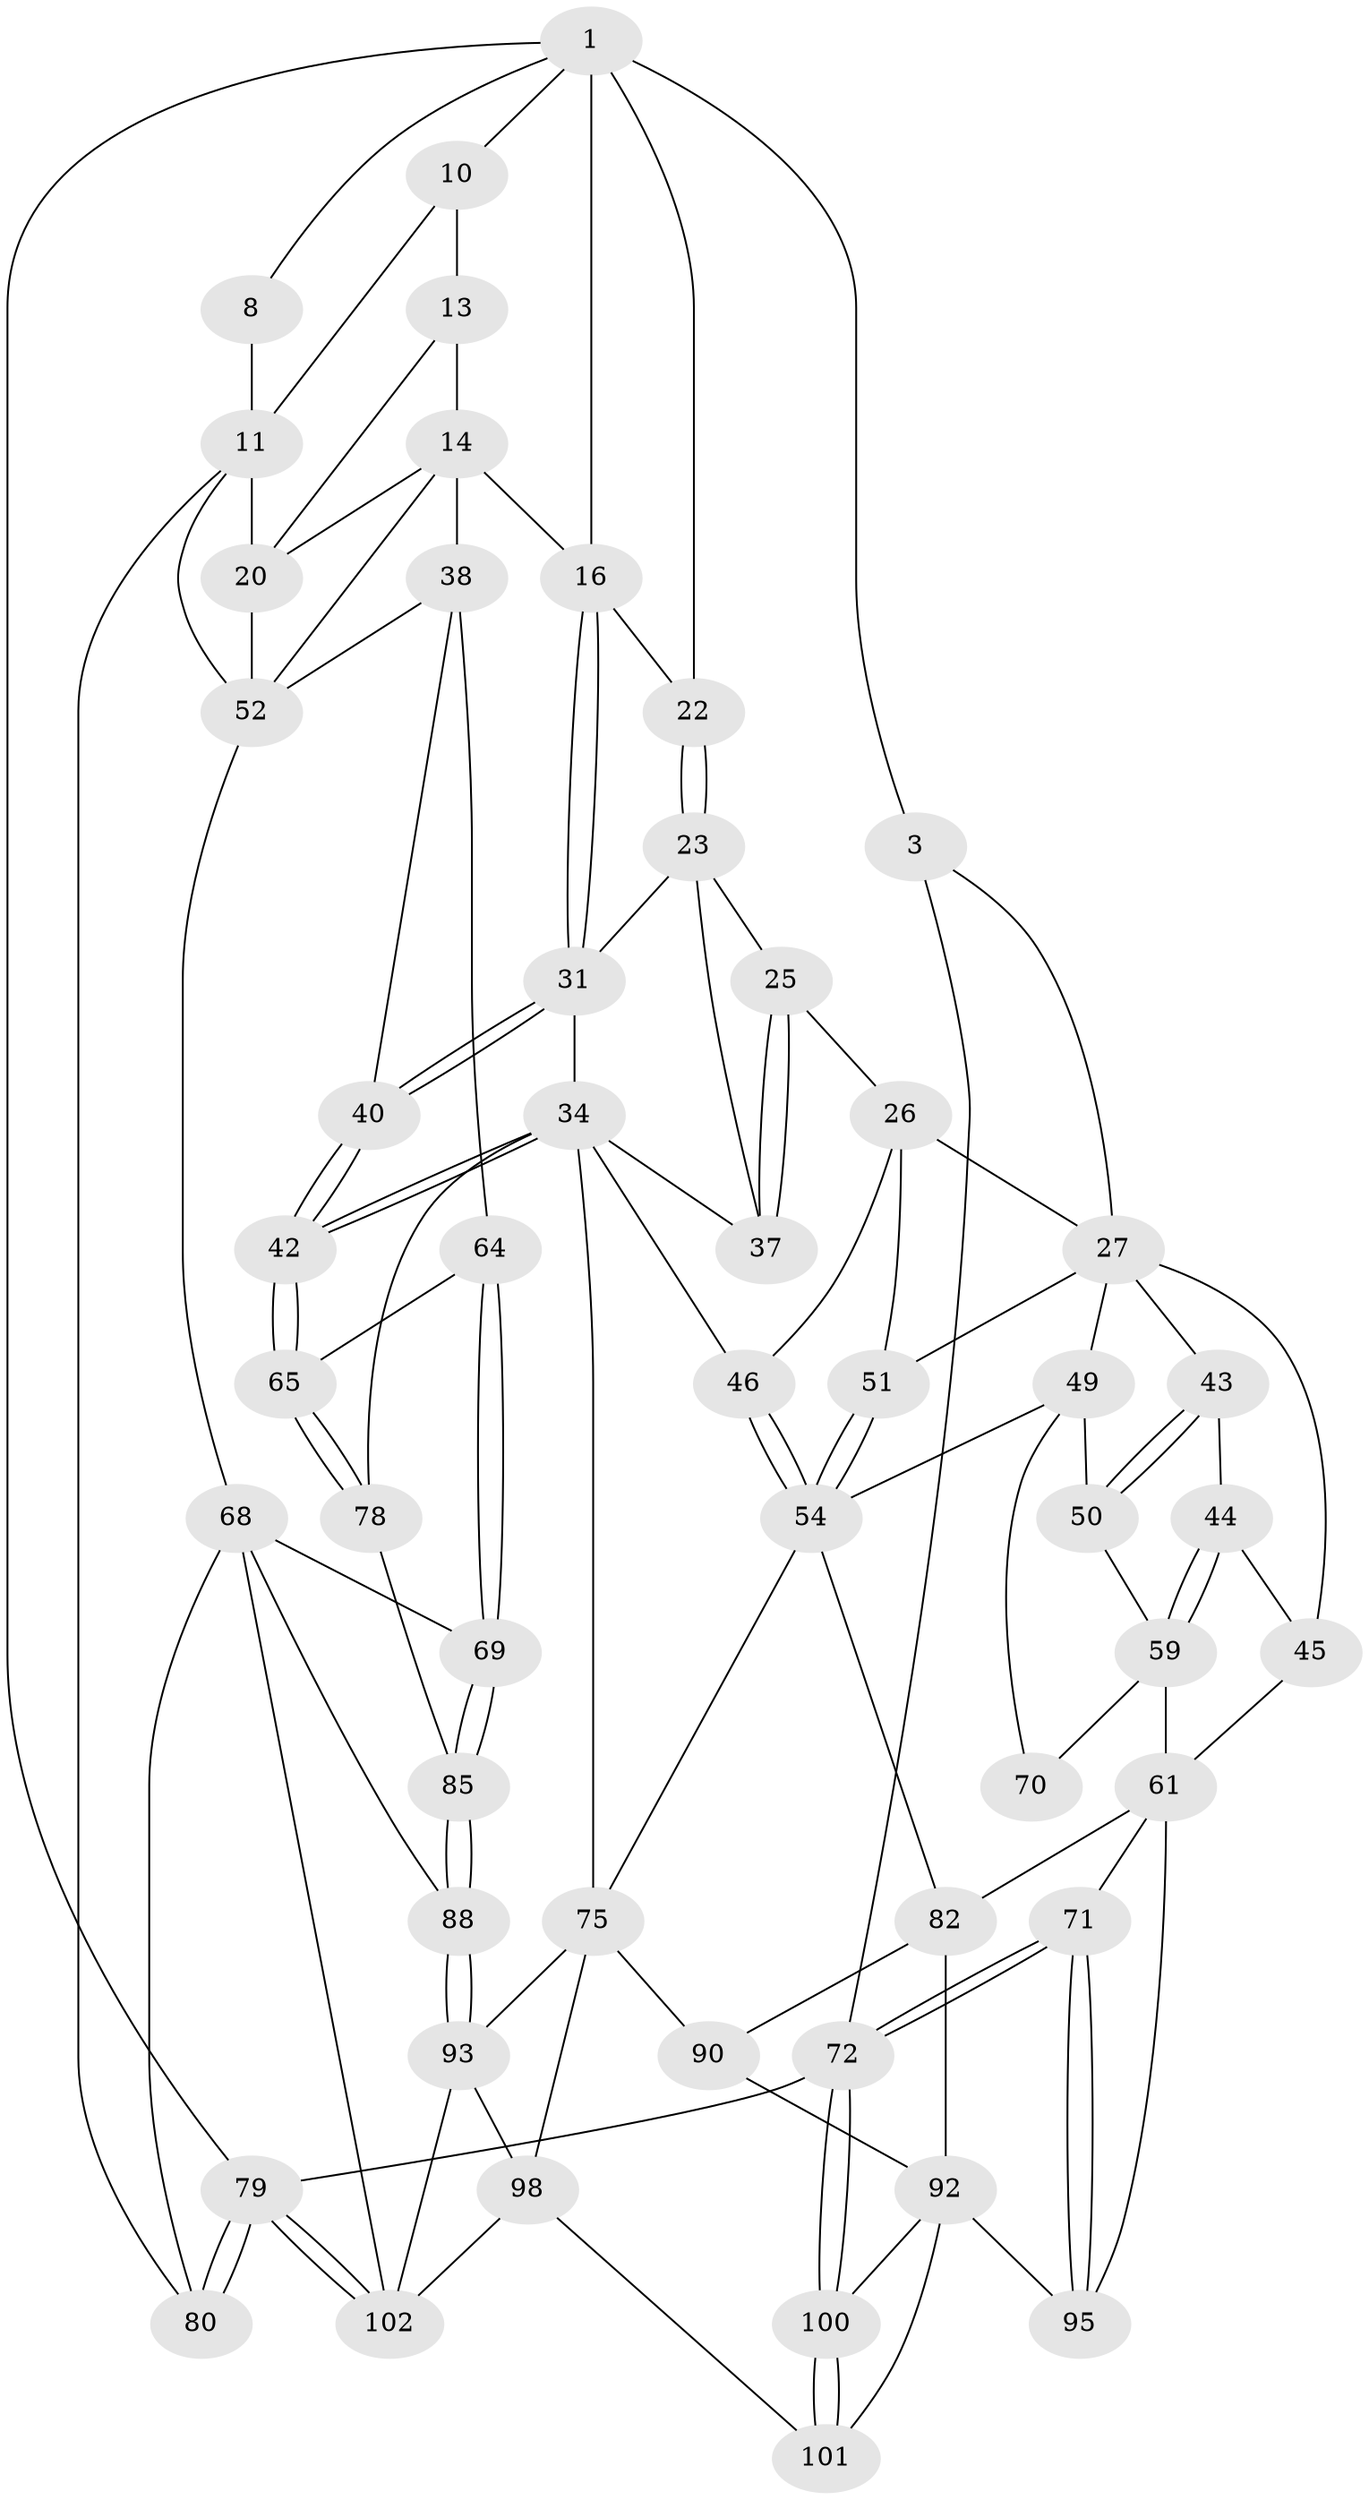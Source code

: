 // original degree distribution, {4: 0.2169811320754717, 6: 0.2169811320754717, 5: 0.5377358490566038, 3: 0.02830188679245283}
// Generated by graph-tools (version 1.1) at 2025/17/03/09/25 04:17:15]
// undirected, 53 vertices, 120 edges
graph export_dot {
graph [start="1"]
  node [color=gray90,style=filled];
  1 [pos="+0.8003093991731285+0",super="+2+5"];
  3 [pos="+0+0",super="+4"];
  8 [pos="+1+0.004364825772431631",super="+9"];
  10 [pos="+0.8629276667402425+0.11442893744491069",super="+12"];
  11 [pos="+0.9328419780148601+0.1997686483172275",super="+18"];
  13 [pos="+0.8937935745723216+0.24517337718382734"];
  14 [pos="+0.8242788121461619+0.2818712762071816",super="+15+33"];
  16 [pos="+0.7557067836170248+0.2528831849474429",super="+17"];
  20 [pos="+0.9927283297837173+0.36235001686714036",super="+21"];
  22 [pos="+0.4657697953510412+0.15859077418307402"];
  23 [pos="+0.46534189686512845+0.15977558105380438",super="+24"];
  25 [pos="+0.33023138117077144+0.23787116575081754"];
  26 [pos="+0.27882056448881504+0.262540326983841",super="+47"];
  27 [pos="+0.2470949274240217+0.26477113738190505",super="+48+28"];
  31 [pos="+0.6374044995125719+0.3276597627692802",super="+32"];
  34 [pos="+0.5313030659558794+0.48137740304697946",super="+35"];
  37 [pos="+0.44012789069045166+0.476185896656583"];
  38 [pos="+0.753165644791186+0.3860504179023269",super="+39"];
  40 [pos="+0.6732766496690489+0.419851874877405"];
  42 [pos="+0.6043449148943589+0.505352403677872"];
  43 [pos="+0.09730897775242427+0.4111454440432772"];
  44 [pos="+0.08811235831691794+0.41062620039520165"];
  45 [pos="+0.013637442416647853+0.37321728804983717",super="+55"];
  46 [pos="+0.43698063998035724+0.4824101666617305"];
  49 [pos="+0.21659888642020725+0.46007990451185954",super="+58"];
  50 [pos="+0.12902547389912336+0.44421377366062803"];
  51 [pos="+0.300103373477448+0.42845905242965987"];
  52 [pos="+0.9452162771954461+0.4656222629699968",super="+67+53"];
  54 [pos="+0.31786191236632316+0.5591645763389533",super="+57"];
  59 [pos="+0.03402158234087161+0.5294971222989913",super="+63+60"];
  61 [pos="+0+0.5925503290919604",super="+81+62"];
  64 [pos="+0.8112435335903045+0.559075333125925"];
  65 [pos="+0.6384261717743739+0.572272727046009"];
  68 [pos="+0.8838534397819648+0.6256284253780303",super="+86"];
  69 [pos="+0.8555710787582006+0.6168422950291964"];
  70 [pos="+0.13250740598325325+0.5452400962742522"];
  71 [pos="+0+0.8235327595908865"];
  72 [pos="+0+1"];
  75 [pos="+0.4858612187028924+0.7390708257180311",super="+76"];
  78 [pos="+0.6249606016453034+0.6377580089625775"];
  79 [pos="+1+1"];
  80 [pos="+1+1"];
  82 [pos="+0.26948231240664167+0.6266695581721597",super="+91+83"];
  85 [pos="+0.7350564268837008+0.7392335508496238"];
  88 [pos="+0.7406095292653949+0.8419160977524078"];
  90 [pos="+0.40681449973636435+0.85048596374644"];
  92 [pos="+0.31388115687954476+0.8262920824636214",super="+96"];
  93 [pos="+0.729744318176138+0.8505601680755634",super="+94"];
  95 [pos="+0.13311949280584484+0.7702407389605365"];
  98 [pos="+0.5066758921484087+1",super="+104"];
  100 [pos="+0+1"];
  101 [pos="+0.13257863816082172+1"];
  102 [pos="+0.8705795396325605+1",super="+103"];
  1 -- 3 [weight=2];
  1 -- 79;
  1 -- 16;
  1 -- 22;
  1 -- 10;
  1 -- 8;
  3 -- 72;
  3 -- 27;
  8 -- 11 [weight=2];
  10 -- 11;
  10 -- 13;
  11 -- 80;
  11 -- 20;
  11 -- 52;
  13 -- 14;
  13 -- 20;
  14 -- 16;
  14 -- 38 [weight=2];
  14 -- 20;
  14 -- 52;
  16 -- 31;
  16 -- 31;
  16 -- 22;
  20 -- 52;
  22 -- 23;
  22 -- 23;
  23 -- 31;
  23 -- 25;
  23 -- 37;
  25 -- 26;
  25 -- 37;
  25 -- 37;
  26 -- 27;
  26 -- 51;
  26 -- 46;
  27 -- 49;
  27 -- 51;
  27 -- 43;
  27 -- 45 [weight=2];
  31 -- 40;
  31 -- 40;
  31 -- 34;
  34 -- 42;
  34 -- 42;
  34 -- 37;
  34 -- 78;
  34 -- 75;
  34 -- 46;
  38 -- 40;
  38 -- 64;
  38 -- 52;
  40 -- 42;
  40 -- 42;
  42 -- 65;
  42 -- 65;
  43 -- 44;
  43 -- 50;
  43 -- 50;
  44 -- 45;
  44 -- 59;
  44 -- 59;
  45 -- 61;
  46 -- 54;
  46 -- 54;
  49 -- 50;
  49 -- 54;
  49 -- 70;
  50 -- 59;
  51 -- 54;
  51 -- 54;
  52 -- 68;
  54 -- 75;
  54 -- 82;
  59 -- 70 [weight=2];
  59 -- 61 [weight=2];
  61 -- 95;
  61 -- 82;
  61 -- 71;
  64 -- 65;
  64 -- 69;
  64 -- 69;
  65 -- 78;
  65 -- 78;
  68 -- 69;
  68 -- 80;
  68 -- 88;
  68 -- 102;
  69 -- 85;
  69 -- 85;
  71 -- 72;
  71 -- 72;
  71 -- 95;
  71 -- 95;
  72 -- 100;
  72 -- 100;
  72 -- 79;
  75 -- 90;
  75 -- 98;
  75 -- 93;
  78 -- 85;
  79 -- 80;
  79 -- 80;
  79 -- 102;
  79 -- 102;
  82 -- 92 [weight=2];
  82 -- 90;
  85 -- 88;
  85 -- 88;
  88 -- 93;
  88 -- 93;
  90 -- 92;
  92 -- 100;
  92 -- 101;
  92 -- 95;
  93 -- 98;
  93 -- 102;
  98 -- 101;
  98 -- 102 [weight=2];
  100 -- 101;
  100 -- 101;
}
